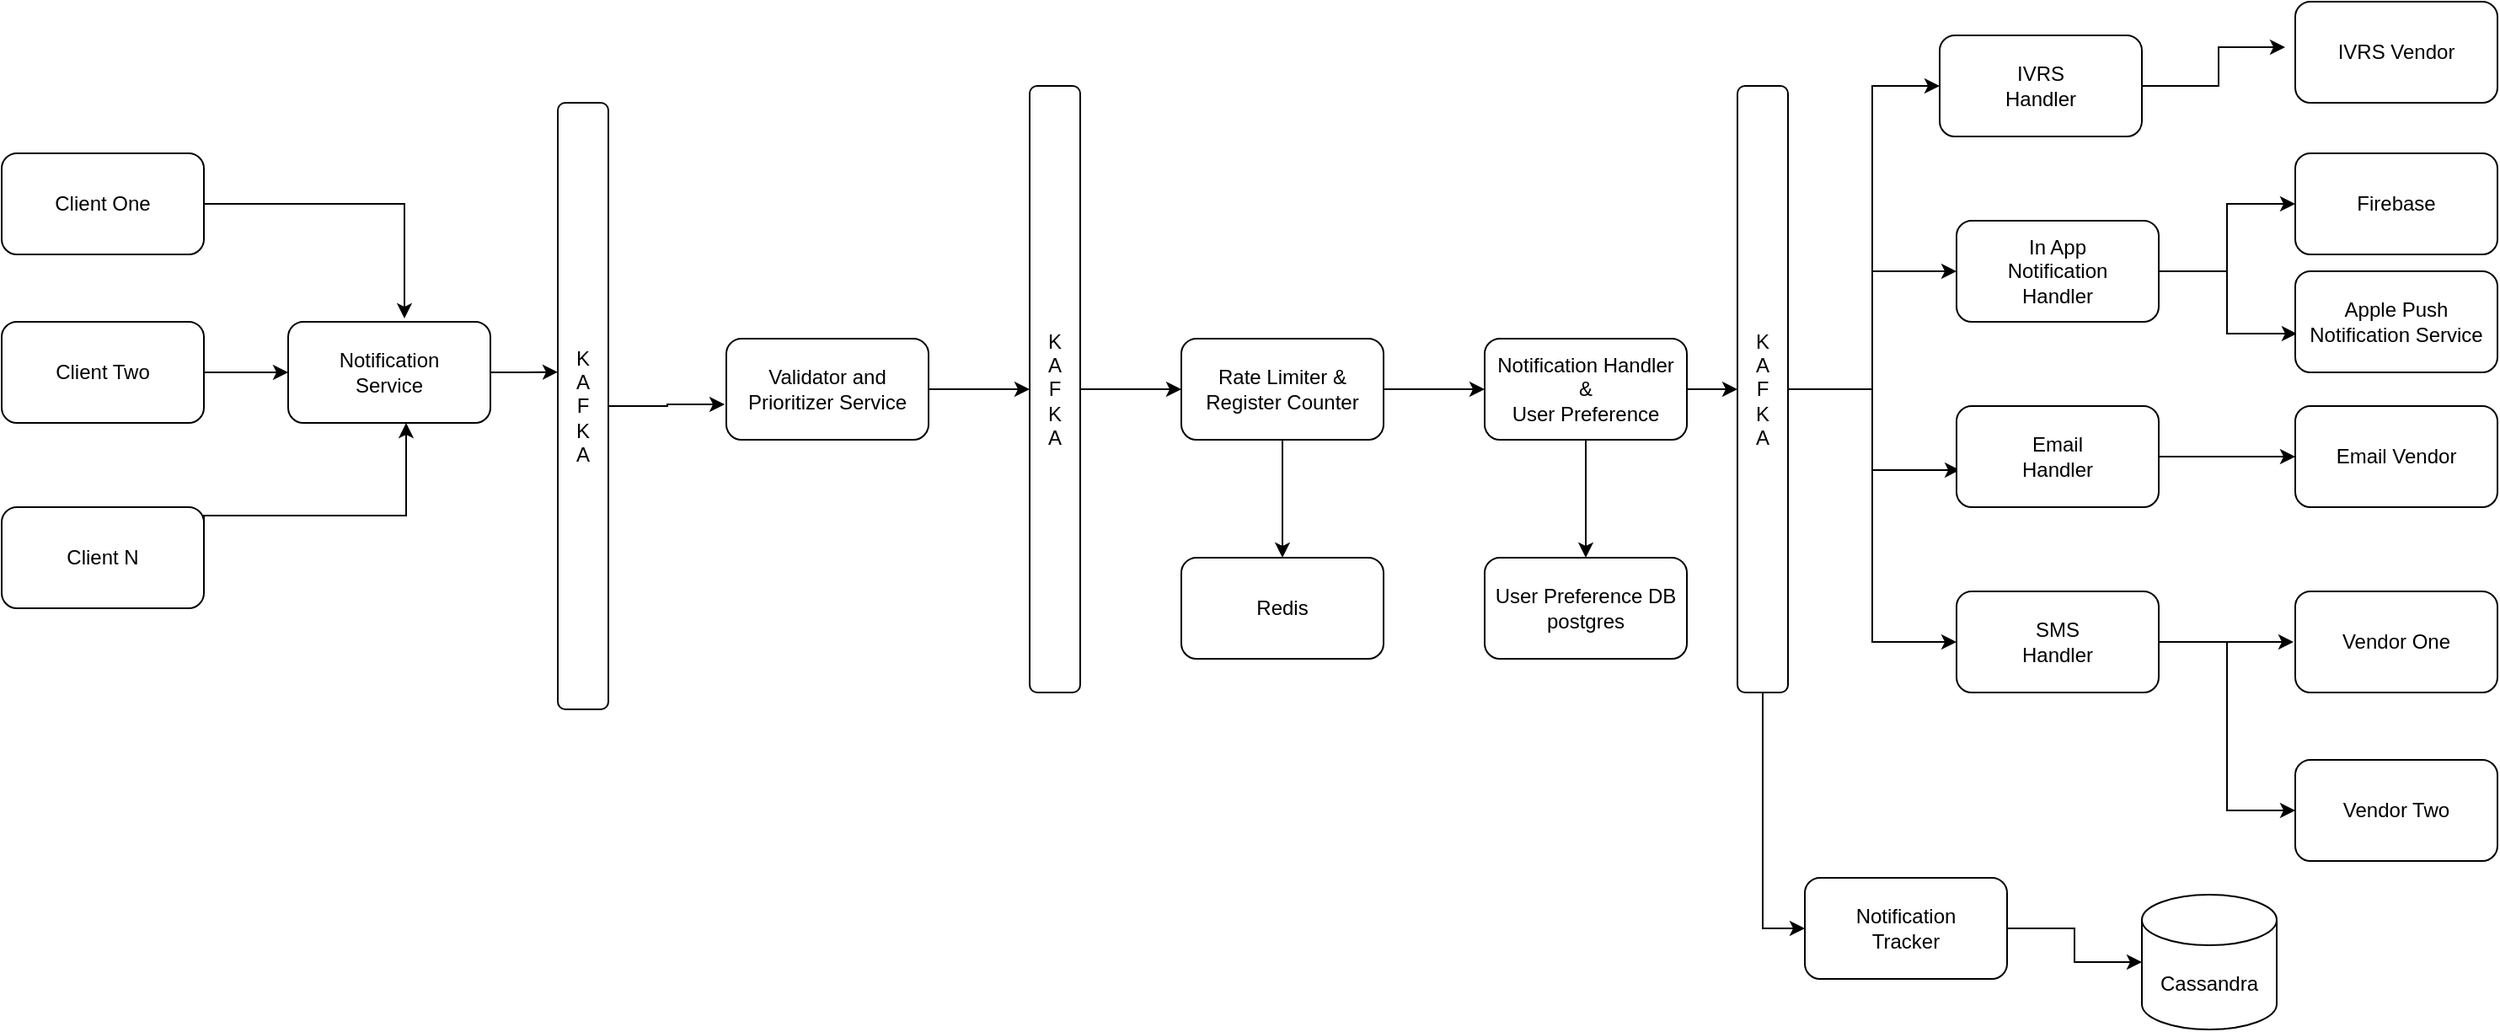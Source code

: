 <mxfile version="21.6.3" type="device">
  <diagram name="Page-1" id="NvJs6pXsSpnqSsUYwK-8">
    <mxGraphModel dx="2133" dy="805" grid="1" gridSize="10" guides="1" tooltips="1" connect="1" arrows="1" fold="1" page="1" pageScale="1" pageWidth="827" pageHeight="1169" math="0" shadow="0">
      <root>
        <mxCell id="0" />
        <mxCell id="1" parent="0" />
        <mxCell id="KyIF3pkiSmYAb2wvfHBr-5" style="edgeStyle=orthogonalEdgeStyle;rounded=0;orthogonalLoop=1;jettySize=auto;html=1;exitX=1;exitY=0.5;exitDx=0;exitDy=0;entryX=0.575;entryY=-0.033;entryDx=0;entryDy=0;entryPerimeter=0;" edge="1" parent="1" source="KyIF3pkiSmYAb2wvfHBr-1" target="KyIF3pkiSmYAb2wvfHBr-4">
          <mxGeometry relative="1" as="geometry" />
        </mxCell>
        <mxCell id="KyIF3pkiSmYAb2wvfHBr-1" value="Client One" style="rounded=1;whiteSpace=wrap;html=1;" vertex="1" parent="1">
          <mxGeometry x="-240" y="370" width="120" height="60" as="geometry" />
        </mxCell>
        <mxCell id="KyIF3pkiSmYAb2wvfHBr-6" style="edgeStyle=orthogonalEdgeStyle;rounded=0;orthogonalLoop=1;jettySize=auto;html=1;exitX=1;exitY=0.5;exitDx=0;exitDy=0;entryX=0;entryY=0.5;entryDx=0;entryDy=0;" edge="1" parent="1" source="KyIF3pkiSmYAb2wvfHBr-2" target="KyIF3pkiSmYAb2wvfHBr-4">
          <mxGeometry relative="1" as="geometry" />
        </mxCell>
        <mxCell id="KyIF3pkiSmYAb2wvfHBr-2" value="Client Two" style="rounded=1;whiteSpace=wrap;html=1;" vertex="1" parent="1">
          <mxGeometry x="-240" y="470" width="120" height="60" as="geometry" />
        </mxCell>
        <mxCell id="KyIF3pkiSmYAb2wvfHBr-7" style="edgeStyle=orthogonalEdgeStyle;rounded=0;orthogonalLoop=1;jettySize=auto;html=1;exitX=1;exitY=0.5;exitDx=0;exitDy=0;" edge="1" parent="1" source="KyIF3pkiSmYAb2wvfHBr-3" target="KyIF3pkiSmYAb2wvfHBr-4">
          <mxGeometry relative="1" as="geometry">
            <Array as="points">
              <mxPoint y="585" />
            </Array>
          </mxGeometry>
        </mxCell>
        <mxCell id="KyIF3pkiSmYAb2wvfHBr-3" value="Client N" style="rounded=1;whiteSpace=wrap;html=1;" vertex="1" parent="1">
          <mxGeometry x="-240" y="580" width="120" height="60" as="geometry" />
        </mxCell>
        <mxCell id="KyIF3pkiSmYAb2wvfHBr-11" style="edgeStyle=orthogonalEdgeStyle;rounded=0;orthogonalLoop=1;jettySize=auto;html=1;exitX=1;exitY=0.5;exitDx=0;exitDy=0;entryX=0;entryY=0.444;entryDx=0;entryDy=0;entryPerimeter=0;" edge="1" parent="1" source="KyIF3pkiSmYAb2wvfHBr-4" target="KyIF3pkiSmYAb2wvfHBr-8">
          <mxGeometry relative="1" as="geometry" />
        </mxCell>
        <mxCell id="KyIF3pkiSmYAb2wvfHBr-4" value="Notification &lt;br&gt;Service" style="rounded=1;whiteSpace=wrap;html=1;" vertex="1" parent="1">
          <mxGeometry x="-70" y="470" width="120" height="60" as="geometry" />
        </mxCell>
        <mxCell id="KyIF3pkiSmYAb2wvfHBr-13" style="edgeStyle=orthogonalEdgeStyle;rounded=0;orthogonalLoop=1;jettySize=auto;html=1;exitX=1;exitY=0.5;exitDx=0;exitDy=0;entryX=-0.008;entryY=0.65;entryDx=0;entryDy=0;entryPerimeter=0;" edge="1" parent="1" source="KyIF3pkiSmYAb2wvfHBr-8" target="KyIF3pkiSmYAb2wvfHBr-10">
          <mxGeometry relative="1" as="geometry" />
        </mxCell>
        <mxCell id="KyIF3pkiSmYAb2wvfHBr-8" value="K&lt;br&gt;A&lt;br&gt;F&lt;br&gt;K&lt;br&gt;A" style="rounded=1;whiteSpace=wrap;html=1;" vertex="1" parent="1">
          <mxGeometry x="90" y="340" width="30" height="360" as="geometry" />
        </mxCell>
        <mxCell id="KyIF3pkiSmYAb2wvfHBr-15" style="edgeStyle=orthogonalEdgeStyle;rounded=0;orthogonalLoop=1;jettySize=auto;html=1;exitX=1;exitY=0.5;exitDx=0;exitDy=0;entryX=0;entryY=0.5;entryDx=0;entryDy=0;" edge="1" parent="1" source="KyIF3pkiSmYAb2wvfHBr-10" target="KyIF3pkiSmYAb2wvfHBr-14">
          <mxGeometry relative="1" as="geometry" />
        </mxCell>
        <mxCell id="KyIF3pkiSmYAb2wvfHBr-10" value="Validator and Prioritizer Service" style="rounded=1;whiteSpace=wrap;html=1;" vertex="1" parent="1">
          <mxGeometry x="190" y="480" width="120" height="60" as="geometry" />
        </mxCell>
        <mxCell id="KyIF3pkiSmYAb2wvfHBr-17" style="edgeStyle=orthogonalEdgeStyle;rounded=0;orthogonalLoop=1;jettySize=auto;html=1;exitX=1;exitY=0.5;exitDx=0;exitDy=0;entryX=0;entryY=0.5;entryDx=0;entryDy=0;" edge="1" parent="1" source="KyIF3pkiSmYAb2wvfHBr-14" target="KyIF3pkiSmYAb2wvfHBr-16">
          <mxGeometry relative="1" as="geometry" />
        </mxCell>
        <mxCell id="KyIF3pkiSmYAb2wvfHBr-14" value="K&lt;br&gt;A&lt;br&gt;F&lt;br&gt;K&lt;br&gt;A" style="rounded=1;whiteSpace=wrap;html=1;" vertex="1" parent="1">
          <mxGeometry x="370" y="330" width="30" height="360" as="geometry" />
        </mxCell>
        <mxCell id="KyIF3pkiSmYAb2wvfHBr-19" style="edgeStyle=orthogonalEdgeStyle;rounded=0;orthogonalLoop=1;jettySize=auto;html=1;exitX=0.5;exitY=1;exitDx=0;exitDy=0;" edge="1" parent="1" source="KyIF3pkiSmYAb2wvfHBr-16" target="KyIF3pkiSmYAb2wvfHBr-18">
          <mxGeometry relative="1" as="geometry" />
        </mxCell>
        <mxCell id="KyIF3pkiSmYAb2wvfHBr-24" style="edgeStyle=orthogonalEdgeStyle;rounded=0;orthogonalLoop=1;jettySize=auto;html=1;exitX=1;exitY=0.5;exitDx=0;exitDy=0;entryX=0;entryY=0.5;entryDx=0;entryDy=0;" edge="1" parent="1" source="KyIF3pkiSmYAb2wvfHBr-16" target="KyIF3pkiSmYAb2wvfHBr-20">
          <mxGeometry relative="1" as="geometry" />
        </mxCell>
        <mxCell id="KyIF3pkiSmYAb2wvfHBr-16" value="Rate Limiter &amp;amp; Register Counter" style="rounded=1;whiteSpace=wrap;html=1;" vertex="1" parent="1">
          <mxGeometry x="460" y="480" width="120" height="60" as="geometry" />
        </mxCell>
        <mxCell id="KyIF3pkiSmYAb2wvfHBr-18" value="Redis" style="rounded=1;whiteSpace=wrap;html=1;" vertex="1" parent="1">
          <mxGeometry x="460" y="610" width="120" height="60" as="geometry" />
        </mxCell>
        <mxCell id="KyIF3pkiSmYAb2wvfHBr-23" style="edgeStyle=orthogonalEdgeStyle;rounded=0;orthogonalLoop=1;jettySize=auto;html=1;exitX=0.5;exitY=1;exitDx=0;exitDy=0;entryX=0.5;entryY=0;entryDx=0;entryDy=0;" edge="1" parent="1" source="KyIF3pkiSmYAb2wvfHBr-20" target="KyIF3pkiSmYAb2wvfHBr-21">
          <mxGeometry relative="1" as="geometry" />
        </mxCell>
        <mxCell id="KyIF3pkiSmYAb2wvfHBr-26" style="edgeStyle=orthogonalEdgeStyle;rounded=0;orthogonalLoop=1;jettySize=auto;html=1;exitX=1;exitY=0.5;exitDx=0;exitDy=0;entryX=0;entryY=0.5;entryDx=0;entryDy=0;" edge="1" parent="1" source="KyIF3pkiSmYAb2wvfHBr-20" target="KyIF3pkiSmYAb2wvfHBr-25">
          <mxGeometry relative="1" as="geometry" />
        </mxCell>
        <mxCell id="KyIF3pkiSmYAb2wvfHBr-20" value="Notification Handler &lt;br&gt;&amp;amp;&lt;br&gt;User Preference" style="rounded=1;whiteSpace=wrap;html=1;" vertex="1" parent="1">
          <mxGeometry x="640" y="480" width="120" height="60" as="geometry" />
        </mxCell>
        <mxCell id="KyIF3pkiSmYAb2wvfHBr-21" value="User Preference DB&lt;br&gt;postgres" style="rounded=1;whiteSpace=wrap;html=1;" vertex="1" parent="1">
          <mxGeometry x="640" y="610" width="120" height="60" as="geometry" />
        </mxCell>
        <mxCell id="KyIF3pkiSmYAb2wvfHBr-32" style="edgeStyle=orthogonalEdgeStyle;rounded=0;orthogonalLoop=1;jettySize=auto;html=1;exitX=1;exitY=0.5;exitDx=0;exitDy=0;entryX=0;entryY=0.5;entryDx=0;entryDy=0;" edge="1" parent="1" source="KyIF3pkiSmYAb2wvfHBr-25" target="KyIF3pkiSmYAb2wvfHBr-27">
          <mxGeometry relative="1" as="geometry">
            <Array as="points">
              <mxPoint x="870" y="510" />
              <mxPoint x="870" y="330" />
            </Array>
          </mxGeometry>
        </mxCell>
        <mxCell id="KyIF3pkiSmYAb2wvfHBr-33" style="edgeStyle=orthogonalEdgeStyle;rounded=0;orthogonalLoop=1;jettySize=auto;html=1;exitX=1;exitY=0.5;exitDx=0;exitDy=0;entryX=0;entryY=0.5;entryDx=0;entryDy=0;" edge="1" parent="1" source="KyIF3pkiSmYAb2wvfHBr-25" target="KyIF3pkiSmYAb2wvfHBr-28">
          <mxGeometry relative="1" as="geometry" />
        </mxCell>
        <mxCell id="KyIF3pkiSmYAb2wvfHBr-34" style="edgeStyle=orthogonalEdgeStyle;rounded=0;orthogonalLoop=1;jettySize=auto;html=1;exitX=1;exitY=0.5;exitDx=0;exitDy=0;entryX=0.017;entryY=0.633;entryDx=0;entryDy=0;entryPerimeter=0;" edge="1" parent="1" source="KyIF3pkiSmYAb2wvfHBr-25" target="KyIF3pkiSmYAb2wvfHBr-29">
          <mxGeometry relative="1" as="geometry" />
        </mxCell>
        <mxCell id="KyIF3pkiSmYAb2wvfHBr-35" style="edgeStyle=orthogonalEdgeStyle;rounded=0;orthogonalLoop=1;jettySize=auto;html=1;exitX=1;exitY=0.5;exitDx=0;exitDy=0;entryX=0;entryY=0.5;entryDx=0;entryDy=0;" edge="1" parent="1" source="KyIF3pkiSmYAb2wvfHBr-25" target="KyIF3pkiSmYAb2wvfHBr-30">
          <mxGeometry relative="1" as="geometry" />
        </mxCell>
        <mxCell id="KyIF3pkiSmYAb2wvfHBr-49" style="edgeStyle=orthogonalEdgeStyle;rounded=0;orthogonalLoop=1;jettySize=auto;html=1;exitX=0.5;exitY=1;exitDx=0;exitDy=0;entryX=0;entryY=0.5;entryDx=0;entryDy=0;" edge="1" parent="1" source="KyIF3pkiSmYAb2wvfHBr-25" target="KyIF3pkiSmYAb2wvfHBr-48">
          <mxGeometry relative="1" as="geometry" />
        </mxCell>
        <mxCell id="KyIF3pkiSmYAb2wvfHBr-25" value="K&lt;br&gt;A&lt;br&gt;F&lt;br&gt;K&lt;br&gt;A" style="rounded=1;whiteSpace=wrap;html=1;" vertex="1" parent="1">
          <mxGeometry x="790" y="330" width="30" height="360" as="geometry" />
        </mxCell>
        <mxCell id="KyIF3pkiSmYAb2wvfHBr-47" style="edgeStyle=orthogonalEdgeStyle;rounded=0;orthogonalLoop=1;jettySize=auto;html=1;entryX=-0.05;entryY=0.45;entryDx=0;entryDy=0;entryPerimeter=0;" edge="1" parent="1" source="KyIF3pkiSmYAb2wvfHBr-27" target="KyIF3pkiSmYAb2wvfHBr-46">
          <mxGeometry relative="1" as="geometry" />
        </mxCell>
        <mxCell id="KyIF3pkiSmYAb2wvfHBr-27" value="IVRS&lt;br&gt;Handler" style="rounded=1;whiteSpace=wrap;html=1;" vertex="1" parent="1">
          <mxGeometry x="910" y="300" width="120" height="60" as="geometry" />
        </mxCell>
        <mxCell id="KyIF3pkiSmYAb2wvfHBr-44" style="edgeStyle=orthogonalEdgeStyle;rounded=0;orthogonalLoop=1;jettySize=auto;html=1;exitX=1;exitY=0.5;exitDx=0;exitDy=0;entryX=0;entryY=0.5;entryDx=0;entryDy=0;" edge="1" parent="1" source="KyIF3pkiSmYAb2wvfHBr-28" target="KyIF3pkiSmYAb2wvfHBr-43">
          <mxGeometry relative="1" as="geometry" />
        </mxCell>
        <mxCell id="KyIF3pkiSmYAb2wvfHBr-45" style="edgeStyle=orthogonalEdgeStyle;rounded=0;orthogonalLoop=1;jettySize=auto;html=1;exitX=1;exitY=0.5;exitDx=0;exitDy=0;entryX=0.008;entryY=0.617;entryDx=0;entryDy=0;entryPerimeter=0;" edge="1" parent="1" source="KyIF3pkiSmYAb2wvfHBr-28" target="KyIF3pkiSmYAb2wvfHBr-42">
          <mxGeometry relative="1" as="geometry" />
        </mxCell>
        <mxCell id="KyIF3pkiSmYAb2wvfHBr-28" value="In App&lt;br&gt;Notification&lt;br&gt;Handler" style="rounded=1;whiteSpace=wrap;html=1;" vertex="1" parent="1">
          <mxGeometry x="920" y="410" width="120" height="60" as="geometry" />
        </mxCell>
        <mxCell id="KyIF3pkiSmYAb2wvfHBr-41" style="edgeStyle=orthogonalEdgeStyle;rounded=0;orthogonalLoop=1;jettySize=auto;html=1;exitX=1;exitY=0.5;exitDx=0;exitDy=0;entryX=0;entryY=0.5;entryDx=0;entryDy=0;" edge="1" parent="1" source="KyIF3pkiSmYAb2wvfHBr-29" target="KyIF3pkiSmYAb2wvfHBr-40">
          <mxGeometry relative="1" as="geometry" />
        </mxCell>
        <mxCell id="KyIF3pkiSmYAb2wvfHBr-29" value="Email&lt;br&gt;Handler" style="rounded=1;whiteSpace=wrap;html=1;" vertex="1" parent="1">
          <mxGeometry x="920" y="520" width="120" height="60" as="geometry" />
        </mxCell>
        <mxCell id="KyIF3pkiSmYAb2wvfHBr-38" style="edgeStyle=orthogonalEdgeStyle;rounded=0;orthogonalLoop=1;jettySize=auto;html=1;exitX=1;exitY=0.5;exitDx=0;exitDy=0;" edge="1" parent="1" source="KyIF3pkiSmYAb2wvfHBr-30">
          <mxGeometry relative="1" as="geometry">
            <mxPoint x="1120" y="660" as="targetPoint" />
          </mxGeometry>
        </mxCell>
        <mxCell id="KyIF3pkiSmYAb2wvfHBr-39" style="edgeStyle=orthogonalEdgeStyle;rounded=0;orthogonalLoop=1;jettySize=auto;html=1;exitX=1;exitY=0.5;exitDx=0;exitDy=0;entryX=0;entryY=0.5;entryDx=0;entryDy=0;" edge="1" parent="1" source="KyIF3pkiSmYAb2wvfHBr-30" target="KyIF3pkiSmYAb2wvfHBr-37">
          <mxGeometry relative="1" as="geometry" />
        </mxCell>
        <mxCell id="KyIF3pkiSmYAb2wvfHBr-30" value="SMS&lt;br&gt;Handler" style="rounded=1;whiteSpace=wrap;html=1;" vertex="1" parent="1">
          <mxGeometry x="920" y="630" width="120" height="60" as="geometry" />
        </mxCell>
        <mxCell id="KyIF3pkiSmYAb2wvfHBr-36" value="Vendor One" style="rounded=1;whiteSpace=wrap;html=1;" vertex="1" parent="1">
          <mxGeometry x="1121" y="630" width="120" height="60" as="geometry" />
        </mxCell>
        <mxCell id="KyIF3pkiSmYAb2wvfHBr-37" value="Vendor Two" style="rounded=1;whiteSpace=wrap;html=1;" vertex="1" parent="1">
          <mxGeometry x="1121" y="730" width="120" height="60" as="geometry" />
        </mxCell>
        <mxCell id="KyIF3pkiSmYAb2wvfHBr-40" value="Email Vendor" style="rounded=1;whiteSpace=wrap;html=1;" vertex="1" parent="1">
          <mxGeometry x="1121" y="520" width="120" height="60" as="geometry" />
        </mxCell>
        <mxCell id="KyIF3pkiSmYAb2wvfHBr-42" value="Apple Push Notification Service" style="rounded=1;whiteSpace=wrap;html=1;" vertex="1" parent="1">
          <mxGeometry x="1121" y="440" width="120" height="60" as="geometry" />
        </mxCell>
        <mxCell id="KyIF3pkiSmYAb2wvfHBr-43" value="Firebase" style="rounded=1;whiteSpace=wrap;html=1;" vertex="1" parent="1">
          <mxGeometry x="1121" y="370" width="120" height="60" as="geometry" />
        </mxCell>
        <mxCell id="KyIF3pkiSmYAb2wvfHBr-46" value="IVRS Vendor" style="rounded=1;whiteSpace=wrap;html=1;" vertex="1" parent="1">
          <mxGeometry x="1121" y="280" width="120" height="60" as="geometry" />
        </mxCell>
        <mxCell id="KyIF3pkiSmYAb2wvfHBr-51" style="edgeStyle=orthogonalEdgeStyle;rounded=0;orthogonalLoop=1;jettySize=auto;html=1;exitX=1;exitY=0.5;exitDx=0;exitDy=0;entryX=0;entryY=0.5;entryDx=0;entryDy=0;entryPerimeter=0;" edge="1" parent="1" source="KyIF3pkiSmYAb2wvfHBr-48" target="KyIF3pkiSmYAb2wvfHBr-50">
          <mxGeometry relative="1" as="geometry" />
        </mxCell>
        <mxCell id="KyIF3pkiSmYAb2wvfHBr-48" value="Notification&lt;br&gt;Tracker" style="rounded=1;whiteSpace=wrap;html=1;" vertex="1" parent="1">
          <mxGeometry x="830" y="800" width="120" height="60" as="geometry" />
        </mxCell>
        <mxCell id="KyIF3pkiSmYAb2wvfHBr-50" value="Cassandra" style="shape=cylinder3;whiteSpace=wrap;html=1;boundedLbl=1;backgroundOutline=1;size=15;" vertex="1" parent="1">
          <mxGeometry x="1030" y="810" width="80" height="80" as="geometry" />
        </mxCell>
      </root>
    </mxGraphModel>
  </diagram>
</mxfile>
